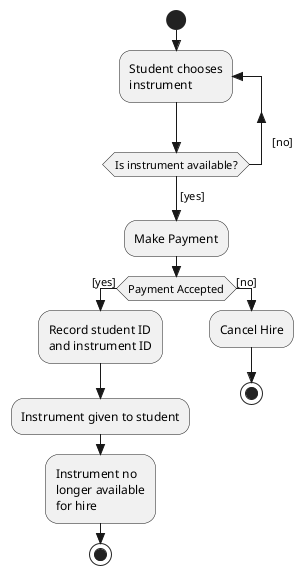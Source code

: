 @startuml hire

skinparam guillemet false
skinparam classAttributeIconSize 0
skinparam linetype ortho
skinparam style strictuml

skinparam activity {
  hide empty description
}

start
repeat :Student chooses\ninstrument;
repeat while (Is instrument available?) is (\t[no]\n)
->[yes];
:Make Payment;
if (Payment Accepted) then ([yes])
:Record student ID\nand instrument ID;
:Instrument given to student;
:Instrument no\nlonger available\nfor hire;
stop;
else ([no])
:Cancel Hire;
stop

@enduml